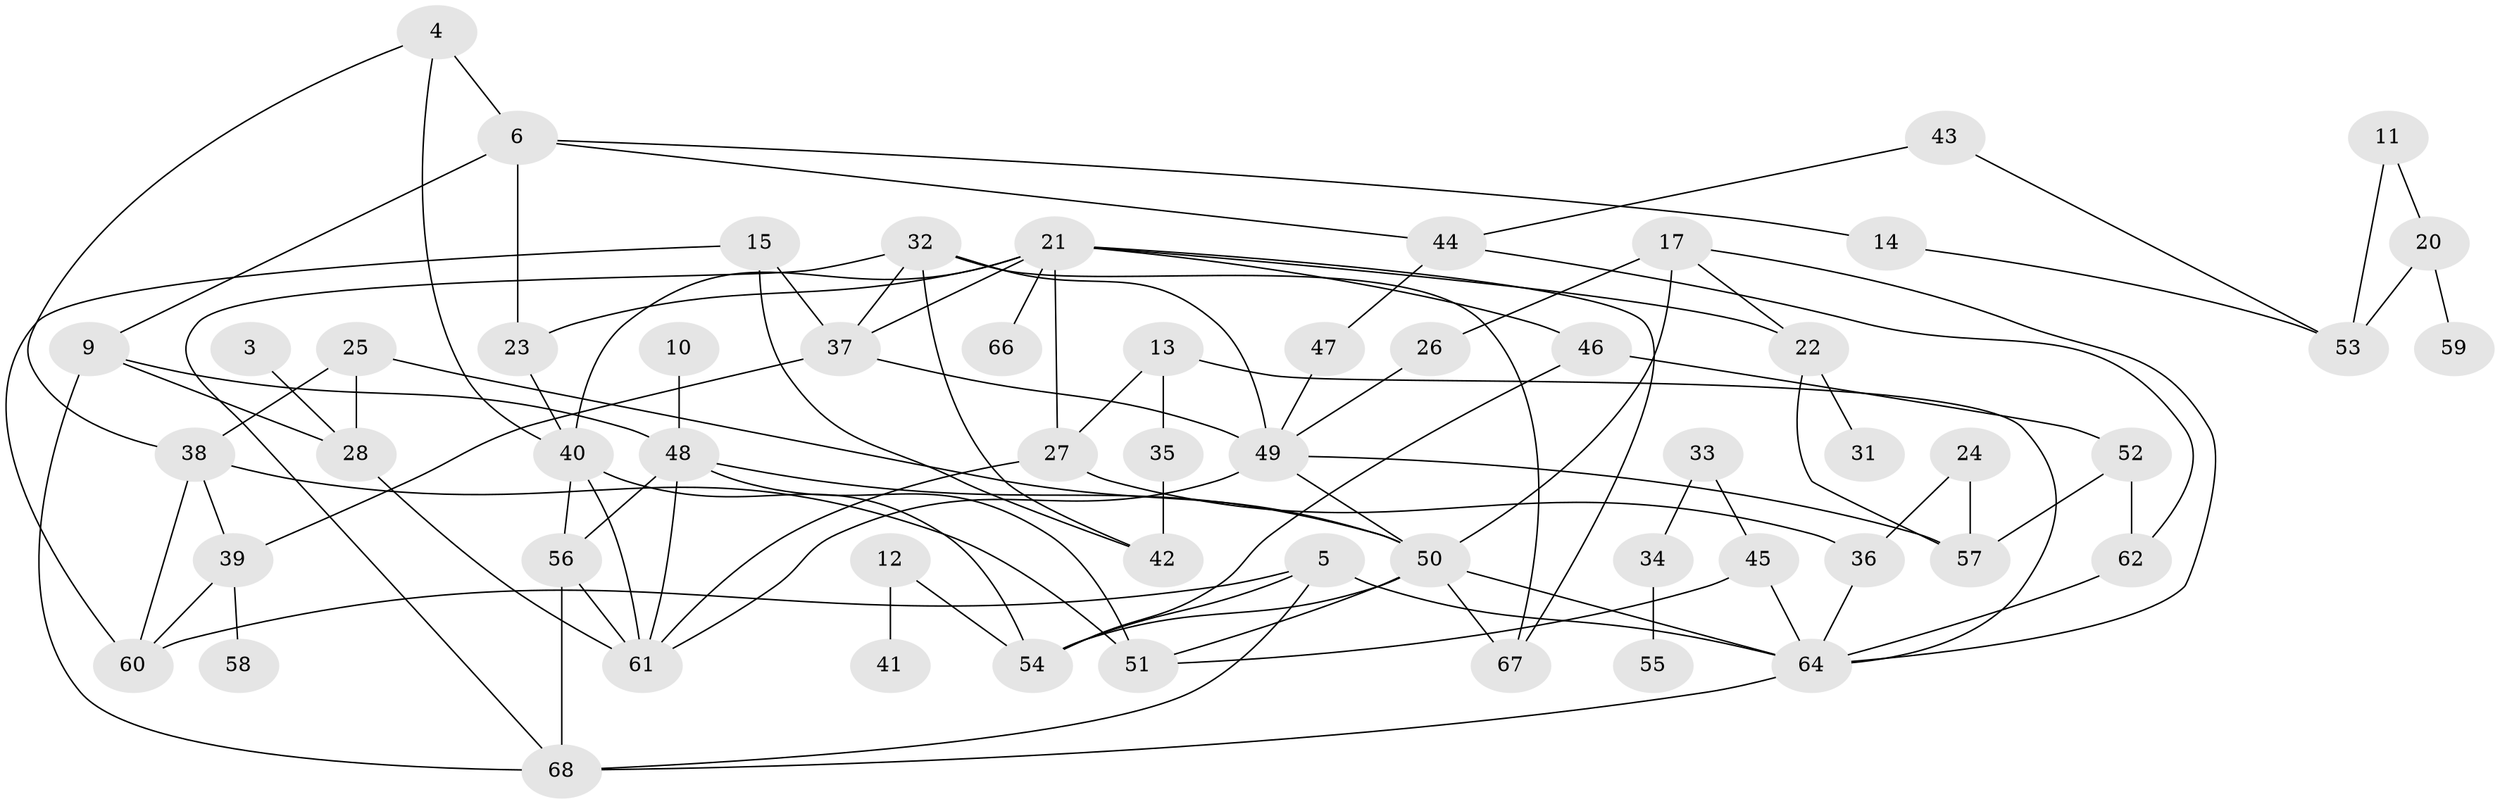 // original degree distribution, {3: 0.2222222222222222, 4: 0.14814814814814814, 1: 0.17777777777777778, 0: 0.08148148148148149, 7: 0.014814814814814815, 2: 0.2740740740740741, 5: 0.05925925925925926, 6: 0.022222222222222223}
// Generated by graph-tools (version 1.1) at 2025/00/03/09/25 03:00:47]
// undirected, 57 vertices, 99 edges
graph export_dot {
graph [start="1"]
  node [color=gray90,style=filled];
  3;
  4;
  5;
  6;
  9;
  10;
  11;
  12;
  13;
  14;
  15;
  17;
  20;
  21;
  22;
  23;
  24;
  25;
  26;
  27;
  28;
  31;
  32;
  33;
  34;
  35;
  36;
  37;
  38;
  39;
  40;
  41;
  42;
  43;
  44;
  45;
  46;
  47;
  48;
  49;
  50;
  51;
  52;
  53;
  54;
  55;
  56;
  57;
  58;
  59;
  60;
  61;
  62;
  64;
  66;
  67;
  68;
  3 -- 28 [weight=1.0];
  4 -- 6 [weight=1.0];
  4 -- 38 [weight=1.0];
  4 -- 40 [weight=1.0];
  5 -- 54 [weight=1.0];
  5 -- 60 [weight=1.0];
  5 -- 64 [weight=1.0];
  5 -- 68 [weight=1.0];
  6 -- 9 [weight=1.0];
  6 -- 14 [weight=1.0];
  6 -- 23 [weight=1.0];
  6 -- 44 [weight=1.0];
  9 -- 28 [weight=1.0];
  9 -- 48 [weight=1.0];
  9 -- 68 [weight=1.0];
  10 -- 48 [weight=1.0];
  11 -- 20 [weight=1.0];
  11 -- 53 [weight=1.0];
  12 -- 41 [weight=1.0];
  12 -- 54 [weight=1.0];
  13 -- 27 [weight=1.0];
  13 -- 35 [weight=1.0];
  13 -- 64 [weight=1.0];
  14 -- 53 [weight=1.0];
  15 -- 37 [weight=1.0];
  15 -- 42 [weight=1.0];
  15 -- 60 [weight=1.0];
  17 -- 22 [weight=1.0];
  17 -- 26 [weight=1.0];
  17 -- 50 [weight=2.0];
  17 -- 64 [weight=1.0];
  20 -- 53 [weight=1.0];
  20 -- 59 [weight=1.0];
  21 -- 22 [weight=1.0];
  21 -- 23 [weight=1.0];
  21 -- 27 [weight=1.0];
  21 -- 37 [weight=1.0];
  21 -- 40 [weight=1.0];
  21 -- 46 [weight=1.0];
  21 -- 66 [weight=1.0];
  21 -- 67 [weight=1.0];
  22 -- 31 [weight=1.0];
  22 -- 57 [weight=1.0];
  23 -- 40 [weight=1.0];
  24 -- 36 [weight=1.0];
  24 -- 57 [weight=1.0];
  25 -- 28 [weight=1.0];
  25 -- 38 [weight=1.0];
  25 -- 50 [weight=1.0];
  26 -- 49 [weight=1.0];
  27 -- 36 [weight=1.0];
  27 -- 61 [weight=1.0];
  28 -- 61 [weight=1.0];
  32 -- 37 [weight=1.0];
  32 -- 42 [weight=1.0];
  32 -- 49 [weight=1.0];
  32 -- 67 [weight=1.0];
  32 -- 68 [weight=1.0];
  33 -- 34 [weight=1.0];
  33 -- 45 [weight=1.0];
  34 -- 55 [weight=1.0];
  35 -- 42 [weight=1.0];
  36 -- 64 [weight=1.0];
  37 -- 39 [weight=1.0];
  37 -- 49 [weight=1.0];
  38 -- 39 [weight=1.0];
  38 -- 51 [weight=1.0];
  38 -- 60 [weight=1.0];
  39 -- 58 [weight=1.0];
  39 -- 60 [weight=1.0];
  40 -- 54 [weight=1.0];
  40 -- 56 [weight=1.0];
  40 -- 61 [weight=2.0];
  43 -- 44 [weight=1.0];
  43 -- 53 [weight=1.0];
  44 -- 47 [weight=1.0];
  44 -- 62 [weight=1.0];
  45 -- 51 [weight=1.0];
  45 -- 64 [weight=1.0];
  46 -- 52 [weight=1.0];
  46 -- 54 [weight=1.0];
  47 -- 49 [weight=1.0];
  48 -- 50 [weight=1.0];
  48 -- 51 [weight=2.0];
  48 -- 56 [weight=2.0];
  48 -- 61 [weight=1.0];
  49 -- 50 [weight=1.0];
  49 -- 57 [weight=1.0];
  49 -- 61 [weight=1.0];
  50 -- 51 [weight=1.0];
  50 -- 54 [weight=1.0];
  50 -- 64 [weight=1.0];
  50 -- 67 [weight=1.0];
  52 -- 57 [weight=1.0];
  52 -- 62 [weight=1.0];
  56 -- 61 [weight=1.0];
  56 -- 68 [weight=1.0];
  62 -- 64 [weight=1.0];
  64 -- 68 [weight=1.0];
}
